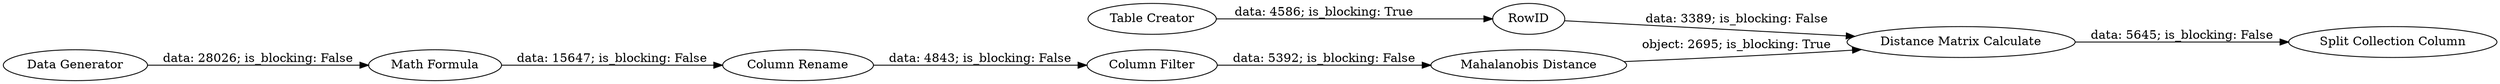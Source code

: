 digraph {
	"-3272292845685369731_74" [label="Table Creator"]
	"985413369122857185_67" [label="Mahalanobis Distance"]
	"985413369122857185_73" [label="Split Collection Column"]
	"-7874939248001332043_75" [label="Column Rename"]
	"-3272292845685369731_76" [label=RowID]
	"-7874939248001332043_66" [label="Math Formula"]
	"-7874939248001332043_77" [label="Column Filter"]
	"-7874939248001332043_65" [label="Data Generator"]
	"985413369122857185_70" [label="Distance Matrix Calculate"]
	"985413369122857185_70" -> "985413369122857185_73" [label="data: 5645; is_blocking: False"]
	"-3272292845685369731_74" -> "-3272292845685369731_76" [label="data: 4586; is_blocking: True"]
	"-3272292845685369731_76" -> "985413369122857185_70" [label="data: 3389; is_blocking: False"]
	"-7874939248001332043_77" -> "985413369122857185_67" [label="data: 5392; is_blocking: False"]
	"985413369122857185_67" -> "985413369122857185_70" [label="object: 2695; is_blocking: True"]
	"-7874939248001332043_65" -> "-7874939248001332043_66" [label="data: 28026; is_blocking: False"]
	"-7874939248001332043_75" -> "-7874939248001332043_77" [label="data: 4843; is_blocking: False"]
	"-7874939248001332043_66" -> "-7874939248001332043_75" [label="data: 15647; is_blocking: False"]
	rankdir=LR
}
